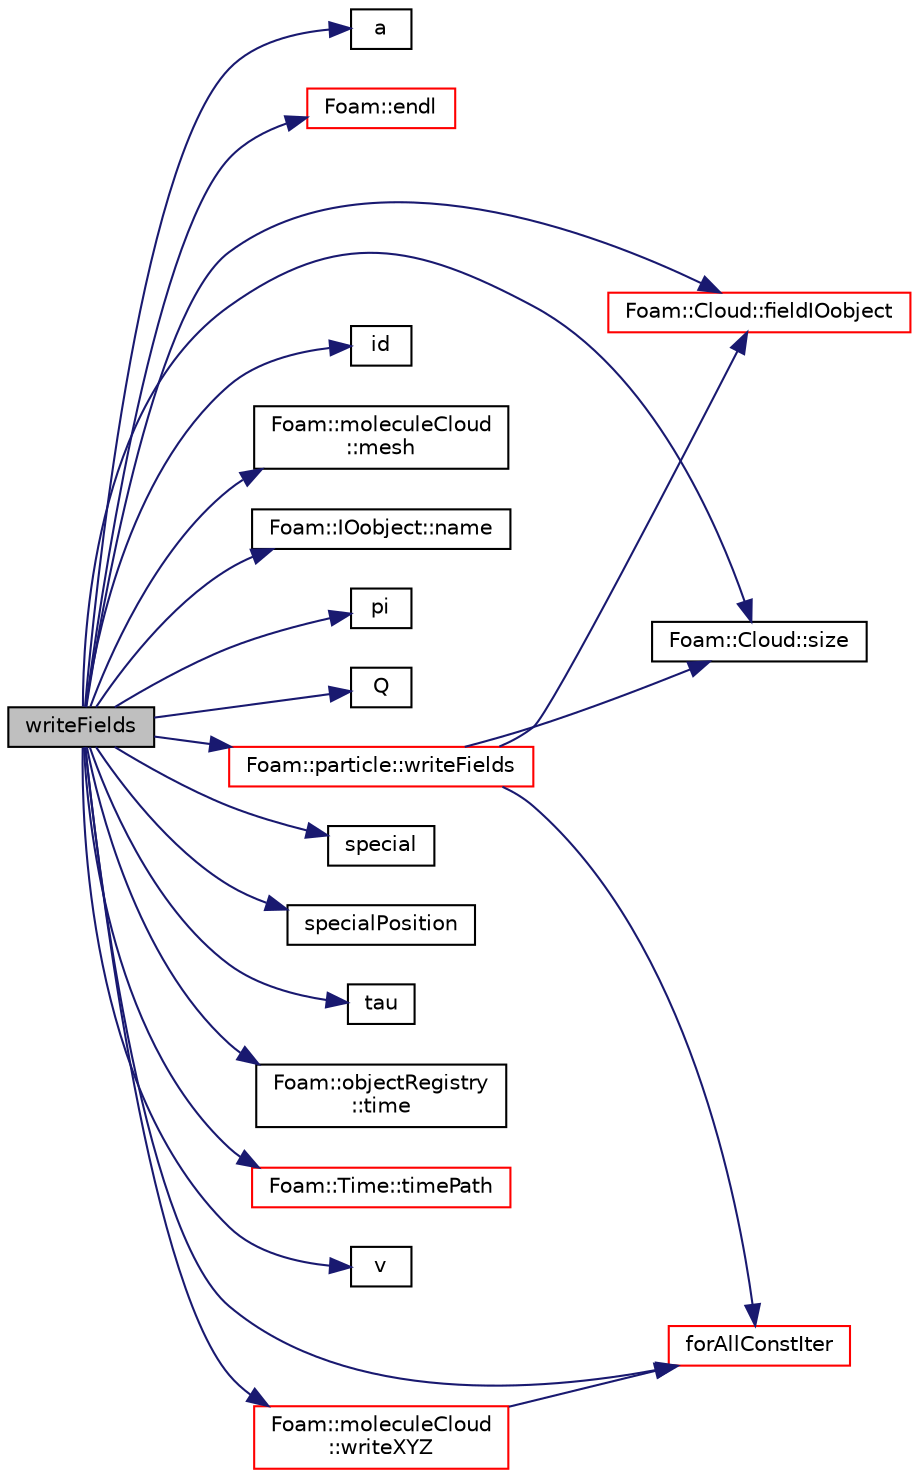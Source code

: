 digraph "writeFields"
{
  bgcolor="transparent";
  edge [fontname="Helvetica",fontsize="10",labelfontname="Helvetica",labelfontsize="10"];
  node [fontname="Helvetica",fontsize="10",shape=record];
  rankdir="LR";
  Node1 [label="writeFields",height=0.2,width=0.4,color="black", fillcolor="grey75", style="filled", fontcolor="black"];
  Node1 -> Node2 [color="midnightblue",fontsize="10",style="solid",fontname="Helvetica"];
  Node2 [label="a",height=0.2,width=0.4,color="black",URL="$a01560.html#a8120b9b89bebf8a3e4065716cdfaa769"];
  Node1 -> Node3 [color="midnightblue",fontsize="10",style="solid",fontname="Helvetica"];
  Node3 [label="Foam::endl",height=0.2,width=0.4,color="red",URL="$a10909.html#a2db8fe02a0d3909e9351bb4275b23ce4",tooltip="Add newline and flush stream. "];
  Node1 -> Node4 [color="midnightblue",fontsize="10",style="solid",fontname="Helvetica"];
  Node4 [label="Foam::Cloud::fieldIOobject",height=0.2,width=0.4,color="red",URL="$a00275.html#aeff14efb16617f98e54d9c0c0ac06a37",tooltip="Helper to construct IOobject for field and current time. "];
  Node1 -> Node5 [color="midnightblue",fontsize="10",style="solid",fontname="Helvetica"];
  Node5 [label="forAllConstIter",height=0.2,width=0.4,color="red",URL="$a03095.html#ae21e2836509b0fa7f7cedf6493b11b09"];
  Node1 -> Node6 [color="midnightblue",fontsize="10",style="solid",fontname="Helvetica"];
  Node6 [label="id",height=0.2,width=0.4,color="black",URL="$a01560.html#a4fa3adf67f199855a290fef16532c397"];
  Node1 -> Node7 [color="midnightblue",fontsize="10",style="solid",fontname="Helvetica"];
  Node7 [label="Foam::moleculeCloud\l::mesh",height=0.2,width=0.4,color="black",URL="$a01561.html#a98304ea88928a2446ad3fc8d8b94b8ed"];
  Node1 -> Node8 [color="midnightblue",fontsize="10",style="solid",fontname="Helvetica"];
  Node8 [label="Foam::IOobject::name",height=0.2,width=0.4,color="black",URL="$a01203.html#a75b72488d2e82151b025744974919d5d",tooltip="Return name. "];
  Node1 -> Node9 [color="midnightblue",fontsize="10",style="solid",fontname="Helvetica"];
  Node9 [label="pi",height=0.2,width=0.4,color="black",URL="$a01560.html#a1cc92c39ba824b7a57038a0f091e6b07"];
  Node1 -> Node10 [color="midnightblue",fontsize="10",style="solid",fontname="Helvetica"];
  Node10 [label="Q",height=0.2,width=0.4,color="black",URL="$a01560.html#adbd03671c8f3b17c625f78614c926560"];
  Node1 -> Node11 [color="midnightblue",fontsize="10",style="solid",fontname="Helvetica"];
  Node11 [label="Foam::Cloud::size",height=0.2,width=0.4,color="black",URL="$a00275.html#a65cea301e2d6033c43932d12d91c792f"];
  Node1 -> Node12 [color="midnightblue",fontsize="10",style="solid",fontname="Helvetica"];
  Node12 [label="special",height=0.2,width=0.4,color="black",URL="$a01560.html#adb959ee90b7f37332bb18efd52c20f19"];
  Node1 -> Node13 [color="midnightblue",fontsize="10",style="solid",fontname="Helvetica"];
  Node13 [label="specialPosition",height=0.2,width=0.4,color="black",URL="$a01560.html#a3ac9f023044298580bd3dec048c330fb"];
  Node1 -> Node14 [color="midnightblue",fontsize="10",style="solid",fontname="Helvetica"];
  Node14 [label="tau",height=0.2,width=0.4,color="black",URL="$a01560.html#a0a1b36cbb4ba6ecf72cb00989694aaa1"];
  Node1 -> Node15 [color="midnightblue",fontsize="10",style="solid",fontname="Helvetica"];
  Node15 [label="Foam::objectRegistry\l::time",height=0.2,width=0.4,color="black",URL="$a01734.html#a48fcf6de2789aff6b430b5fc1a05693f",tooltip="Return time. "];
  Node1 -> Node16 [color="midnightblue",fontsize="10",style="solid",fontname="Helvetica"];
  Node16 [label="Foam::Time::timePath",height=0.2,width=0.4,color="red",URL="$a02697.html#aaa23ffa3c0097d1ee601ffba3a9dee8b",tooltip="Return current time path. "];
  Node1 -> Node17 [color="midnightblue",fontsize="10",style="solid",fontname="Helvetica"];
  Node17 [label="v",height=0.2,width=0.4,color="black",URL="$a01560.html#a7769344d07ff72267a3d5d2882df60c2"];
  Node1 -> Node18 [color="midnightblue",fontsize="10",style="solid",fontname="Helvetica"];
  Node18 [label="Foam::particle::writeFields",height=0.2,width=0.4,color="red",URL="$a01817.html#a906eddb9c2a5710c531a5a57276cc18e",tooltip="Write the fields associated with the owner cloud. "];
  Node18 -> Node11 [color="midnightblue",fontsize="10",style="solid",fontname="Helvetica"];
  Node18 -> Node4 [color="midnightblue",fontsize="10",style="solid",fontname="Helvetica"];
  Node18 -> Node5 [color="midnightblue",fontsize="10",style="solid",fontname="Helvetica"];
  Node1 -> Node19 [color="midnightblue",fontsize="10",style="solid",fontname="Helvetica"];
  Node19 [label="Foam::moleculeCloud\l::writeXYZ",height=0.2,width=0.4,color="red",URL="$a01561.html#abef7ffdabe1d0aa6e8b0ba23e667ce4f",tooltip="Write molecule sites in XYZ format. "];
  Node19 -> Node5 [color="midnightblue",fontsize="10",style="solid",fontname="Helvetica"];
}
